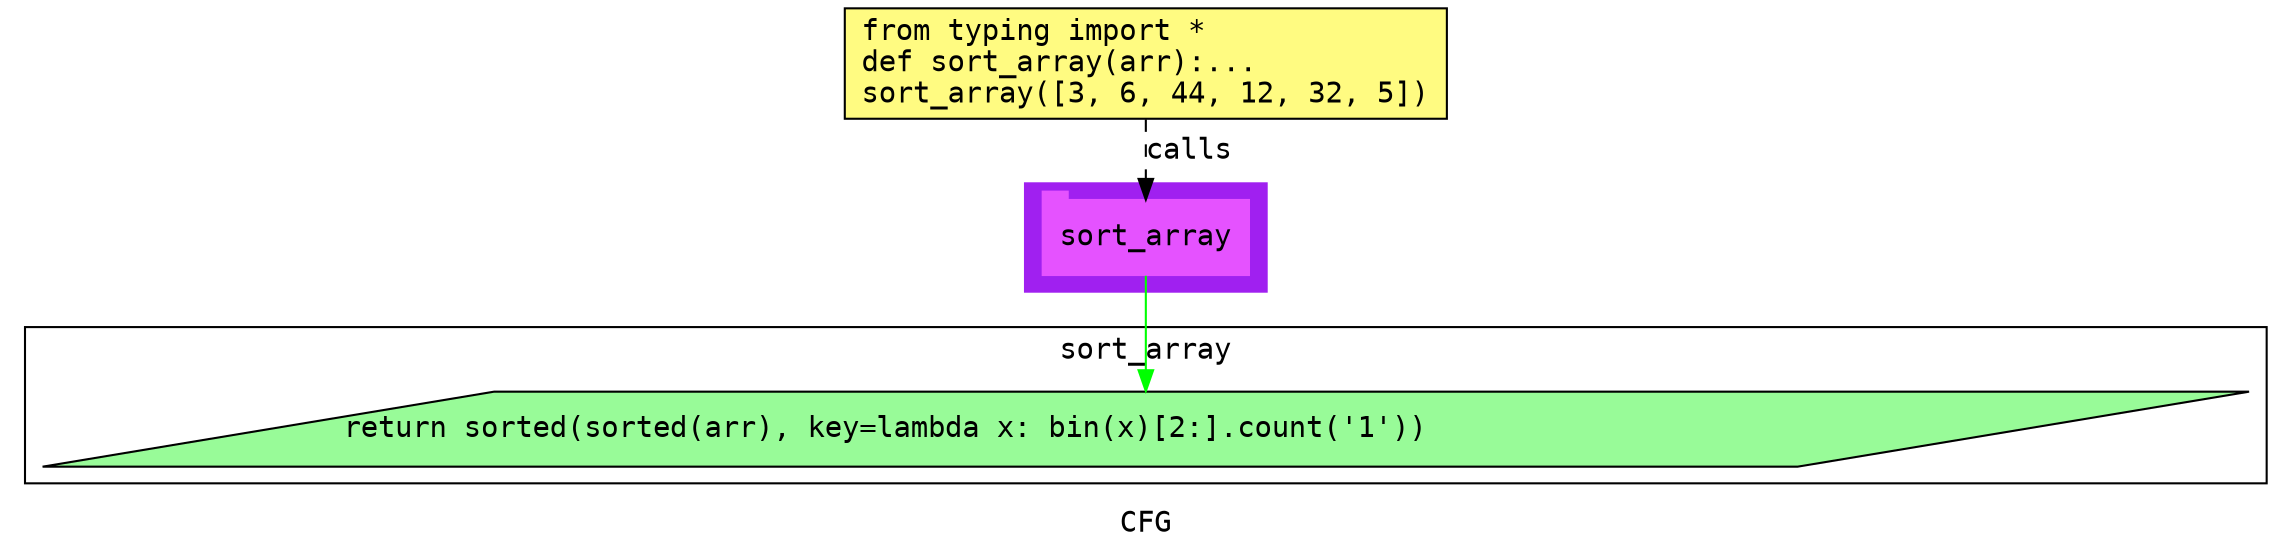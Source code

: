 digraph cluster180CFG {
	graph [bb="0,0,1054,259",
		compound=True,
		fontname="DejaVu Sans Mono",
		label=CFG,
		lheight=0.21,
		lp="527,11.5",
		lwidth=0.35,
		pack=False,
		rankdir=TB,
		ranksep=0.02
	];
	node [fontname="DejaVu Sans Mono",
		label="\N"
	];
	edge [fontname="DejaVu Sans Mono"];
	subgraph cluster_1 {
		graph [bb="469,123,585,175",
			color=purple,
			compound=true,
			fontname="DejaVu Sans Mono",
			label="",
			rankdir=TB,
			ranksep=0.02,
			shape=tab,
			style=filled
		];
		node [fontname="DejaVu Sans Mono"];
		edge [fontname="DejaVu Sans Mono"];
		6	[color="#E552FF",
			height=0.5,
			label=sort_array,
			linenum="[7]",
			pos="527,149",
			shape=tab,
			style=filled,
			width=1.375];
	}
	subgraph cluster0sort_array {
		graph [bb="8,31,1046,106",
			compound=True,
			fontname="DejaVu Sans Mono",
			label=sort_array,
			lheight=0.21,
			lp="527,94.5",
			lwidth=1.15,
			pack=False,
			rankdir=TB,
			ranksep=0.02
		];
		node [fontname="DejaVu Sans Mono"];
		edge [fontname="DejaVu Sans Mono"];
		3	[fillcolor="#98fb98",
			height=0.5,
			label="return sorted(sorted(arr), key=lambda x: bin(x)[2:].count('1'))\l",
			linenum="[5]",
			pos="527,57",
			shape=parallelogram,
			style="filled,solid",
			width=14.188];
	}
	1	[fillcolor="#FFFB81",
		height=0.73611,
		label="from typing import *\ldef sort_array(arr):...\lsort_array([3, 6, 44, 12, 32, 5])\l",
		linenum="[1]",
		pos="527,232.5",
		shape=rectangle,
		style="filled,solid",
		width=4.0139];
	1 -> 6	[label=calls,
		lp="548,190.5",
		pos="e,527,167.13 527,205.71 527,196.66 527,186.47 527,177.3",
		style=dashed];
	6 -> 3	[color=green,
		pos="e,527,75.3 527,130.65 527,117.82 527,100.11 527,85.381"];
}
